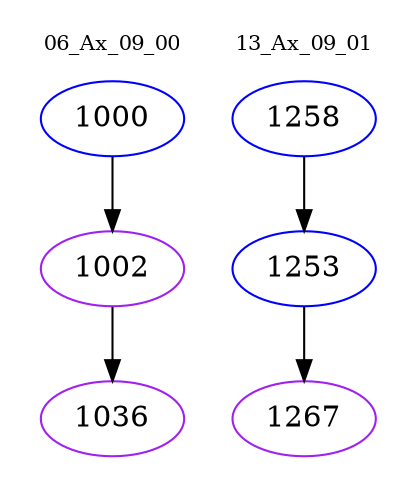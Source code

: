 digraph{
subgraph cluster_0 {
color = white
label = "06_Ax_09_00";
fontsize=10;
T0_1000 [label="1000", color="blue"]
T0_1000 -> T0_1002 [color="black"]
T0_1002 [label="1002", color="purple"]
T0_1002 -> T0_1036 [color="black"]
T0_1036 [label="1036", color="purple"]
}
subgraph cluster_1 {
color = white
label = "13_Ax_09_01";
fontsize=10;
T1_1258 [label="1258", color="blue"]
T1_1258 -> T1_1253 [color="black"]
T1_1253 [label="1253", color="blue"]
T1_1253 -> T1_1267 [color="black"]
T1_1267 [label="1267", color="purple"]
}
}

